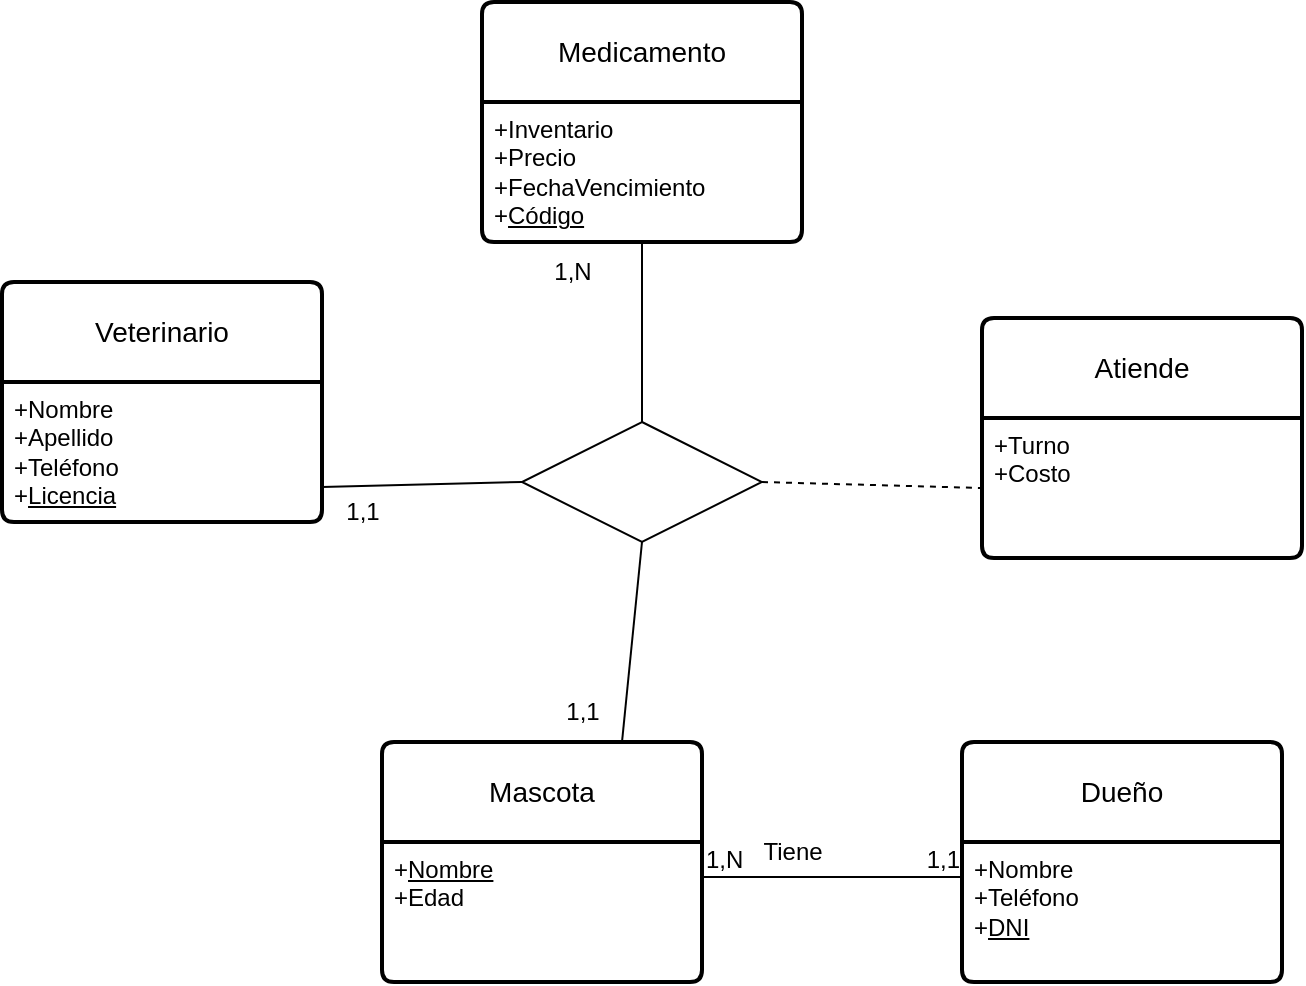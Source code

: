 <mxfile version="24.2.8" type="github">
  <diagram id="R2lEEEUBdFMjLlhIrx00" name="Page-1">
    <mxGraphModel dx="1393" dy="766" grid="1" gridSize="10" guides="1" tooltips="1" connect="1" arrows="1" fold="1" page="1" pageScale="1" pageWidth="850" pageHeight="1100" math="0" shadow="0" extFonts="Permanent Marker^https://fonts.googleapis.com/css?family=Permanent+Marker">
      <root>
        <mxCell id="0" />
        <mxCell id="1" parent="0" />
        <mxCell id="EIh1-bXNQ1MOse5Rku8A-1" value="Veterinario" style="swimlane;childLayout=stackLayout;horizontal=1;startSize=50;horizontalStack=0;rounded=1;fontSize=14;fontStyle=0;strokeWidth=2;resizeParent=0;resizeLast=1;shadow=0;dashed=0;align=center;arcSize=4;whiteSpace=wrap;html=1;" vertex="1" parent="1">
          <mxGeometry x="120" y="220" width="160" height="120" as="geometry" />
        </mxCell>
        <mxCell id="EIh1-bXNQ1MOse5Rku8A-2" value="+Nombre&lt;br&gt;+Apellido&lt;br&gt;+Teléfono&lt;div&gt;+&lt;u&gt;Licencia&lt;/u&gt;&lt;/div&gt;" style="align=left;strokeColor=none;fillColor=none;spacingLeft=4;fontSize=12;verticalAlign=top;resizable=0;rotatable=0;part=1;html=1;" vertex="1" parent="EIh1-bXNQ1MOse5Rku8A-1">
          <mxGeometry y="50" width="160" height="70" as="geometry" />
        </mxCell>
        <mxCell id="EIh1-bXNQ1MOse5Rku8A-3" value="Medicamento" style="swimlane;childLayout=stackLayout;horizontal=1;startSize=50;horizontalStack=0;rounded=1;fontSize=14;fontStyle=0;strokeWidth=2;resizeParent=0;resizeLast=1;shadow=0;dashed=0;align=center;arcSize=4;whiteSpace=wrap;html=1;" vertex="1" parent="1">
          <mxGeometry x="360" y="80" width="160" height="120" as="geometry" />
        </mxCell>
        <mxCell id="EIh1-bXNQ1MOse5Rku8A-4" value="+Inventario&lt;br&gt;+Precio&lt;br&gt;+FechaVencimiento&lt;div&gt;+&lt;u&gt;Código&lt;/u&gt;&lt;/div&gt;" style="align=left;strokeColor=none;fillColor=none;spacingLeft=4;fontSize=12;verticalAlign=top;resizable=0;rotatable=0;part=1;html=1;" vertex="1" parent="EIh1-bXNQ1MOse5Rku8A-3">
          <mxGeometry y="50" width="160" height="70" as="geometry" />
        </mxCell>
        <mxCell id="EIh1-bXNQ1MOse5Rku8A-5" value="Dueño" style="swimlane;childLayout=stackLayout;horizontal=1;startSize=50;horizontalStack=0;rounded=1;fontSize=14;fontStyle=0;strokeWidth=2;resizeParent=0;resizeLast=1;shadow=0;dashed=0;align=center;arcSize=4;whiteSpace=wrap;html=1;" vertex="1" parent="1">
          <mxGeometry x="600" y="450" width="160" height="120" as="geometry" />
        </mxCell>
        <mxCell id="EIh1-bXNQ1MOse5Rku8A-6" value="+Nombre&lt;div&gt;+Teléfono&lt;/div&gt;&lt;div&gt;+&lt;u&gt;DNI&lt;/u&gt;&lt;/div&gt;" style="align=left;strokeColor=none;fillColor=none;spacingLeft=4;fontSize=12;verticalAlign=top;resizable=0;rotatable=0;part=1;html=1;" vertex="1" parent="EIh1-bXNQ1MOse5Rku8A-5">
          <mxGeometry y="50" width="160" height="70" as="geometry" />
        </mxCell>
        <mxCell id="EIh1-bXNQ1MOse5Rku8A-7" value="Mascota" style="swimlane;childLayout=stackLayout;horizontal=1;startSize=50;horizontalStack=0;rounded=1;fontSize=14;fontStyle=0;strokeWidth=2;resizeParent=0;resizeLast=1;shadow=0;dashed=0;align=center;arcSize=4;whiteSpace=wrap;html=1;" vertex="1" parent="1">
          <mxGeometry x="310" y="450" width="160" height="120" as="geometry" />
        </mxCell>
        <mxCell id="EIh1-bXNQ1MOse5Rku8A-8" value="+&lt;u&gt;Nombre&lt;/u&gt;&lt;br&gt;+Edad" style="align=left;strokeColor=none;fillColor=none;spacingLeft=4;fontSize=12;verticalAlign=top;resizable=0;rotatable=0;part=1;html=1;" vertex="1" parent="EIh1-bXNQ1MOse5Rku8A-7">
          <mxGeometry y="50" width="160" height="70" as="geometry" />
        </mxCell>
        <mxCell id="EIh1-bXNQ1MOse5Rku8A-21" style="rounded=0;orthogonalLoop=1;jettySize=auto;html=1;exitX=0.5;exitY=1;exitDx=0;exitDy=0;entryX=0.75;entryY=0;entryDx=0;entryDy=0;endArrow=none;endFill=0;" edge="1" parent="1" source="EIh1-bXNQ1MOse5Rku8A-16" target="EIh1-bXNQ1MOse5Rku8A-7">
          <mxGeometry relative="1" as="geometry" />
        </mxCell>
        <mxCell id="EIh1-bXNQ1MOse5Rku8A-22" style="rounded=0;orthogonalLoop=1;jettySize=auto;html=1;exitX=0;exitY=0.5;exitDx=0;exitDy=0;entryX=1;entryY=0.75;entryDx=0;entryDy=0;endArrow=none;endFill=0;" edge="1" parent="1" source="EIh1-bXNQ1MOse5Rku8A-16" target="EIh1-bXNQ1MOse5Rku8A-2">
          <mxGeometry relative="1" as="geometry" />
        </mxCell>
        <mxCell id="EIh1-bXNQ1MOse5Rku8A-23" style="rounded=0;orthogonalLoop=1;jettySize=auto;html=1;exitX=0.5;exitY=0;exitDx=0;exitDy=0;entryX=0.5;entryY=1;entryDx=0;entryDy=0;endArrow=none;endFill=0;" edge="1" parent="1" source="EIh1-bXNQ1MOse5Rku8A-16" target="EIh1-bXNQ1MOse5Rku8A-4">
          <mxGeometry relative="1" as="geometry" />
        </mxCell>
        <mxCell id="EIh1-bXNQ1MOse5Rku8A-30" style="rounded=0;orthogonalLoop=1;jettySize=auto;html=1;exitX=1;exitY=0.5;exitDx=0;exitDy=0;entryX=0;entryY=0.5;entryDx=0;entryDy=0;dashed=1;endArrow=none;endFill=0;" edge="1" parent="1" source="EIh1-bXNQ1MOse5Rku8A-16" target="EIh1-bXNQ1MOse5Rku8A-29">
          <mxGeometry relative="1" as="geometry" />
        </mxCell>
        <mxCell id="EIh1-bXNQ1MOse5Rku8A-16" value="" style="shape=rhombus;perimeter=rhombusPerimeter;whiteSpace=wrap;html=1;align=center;" vertex="1" parent="1">
          <mxGeometry x="380" y="290" width="120" height="60" as="geometry" />
        </mxCell>
        <mxCell id="EIh1-bXNQ1MOse5Rku8A-17" value="" style="endArrow=none;html=1;rounded=0;exitX=1;exitY=0.25;exitDx=0;exitDy=0;entryX=0;entryY=0.25;entryDx=0;entryDy=0;" edge="1" parent="1" source="EIh1-bXNQ1MOse5Rku8A-8" target="EIh1-bXNQ1MOse5Rku8A-6">
          <mxGeometry relative="1" as="geometry">
            <mxPoint x="490" y="600" as="sourcePoint" />
            <mxPoint x="650" y="600" as="targetPoint" />
          </mxGeometry>
        </mxCell>
        <mxCell id="EIh1-bXNQ1MOse5Rku8A-18" value="1,N" style="resizable=0;html=1;whiteSpace=wrap;align=left;verticalAlign=bottom;" connectable="0" vertex="1" parent="EIh1-bXNQ1MOse5Rku8A-17">
          <mxGeometry x="-1" relative="1" as="geometry" />
        </mxCell>
        <mxCell id="EIh1-bXNQ1MOse5Rku8A-19" value="1,1" style="resizable=0;html=1;whiteSpace=wrap;align=right;verticalAlign=bottom;" connectable="0" vertex="1" parent="EIh1-bXNQ1MOse5Rku8A-17">
          <mxGeometry x="1" relative="1" as="geometry" />
        </mxCell>
        <mxCell id="EIh1-bXNQ1MOse5Rku8A-20" value="Tiene" style="text;html=1;align=center;verticalAlign=middle;resizable=0;points=[];autosize=1;strokeColor=none;fillColor=none;" vertex="1" parent="1">
          <mxGeometry x="490" y="490" width="50" height="30" as="geometry" />
        </mxCell>
        <mxCell id="EIh1-bXNQ1MOse5Rku8A-25" value="1,1" style="text;html=1;align=center;verticalAlign=middle;resizable=0;points=[];autosize=1;strokeColor=none;fillColor=none;" vertex="1" parent="1">
          <mxGeometry x="280" y="320" width="40" height="30" as="geometry" />
        </mxCell>
        <mxCell id="EIh1-bXNQ1MOse5Rku8A-26" value="1,N" style="text;html=1;align=center;verticalAlign=middle;resizable=0;points=[];autosize=1;strokeColor=none;fillColor=none;" vertex="1" parent="1">
          <mxGeometry x="385" y="200" width="40" height="30" as="geometry" />
        </mxCell>
        <mxCell id="EIh1-bXNQ1MOse5Rku8A-27" value="1,1" style="text;html=1;align=center;verticalAlign=middle;resizable=0;points=[];autosize=1;strokeColor=none;fillColor=none;" vertex="1" parent="1">
          <mxGeometry x="390" y="420" width="40" height="30" as="geometry" />
        </mxCell>
        <mxCell id="EIh1-bXNQ1MOse5Rku8A-28" value="Atiende" style="swimlane;childLayout=stackLayout;horizontal=1;startSize=50;horizontalStack=0;rounded=1;fontSize=14;fontStyle=0;strokeWidth=2;resizeParent=0;resizeLast=1;shadow=0;dashed=0;align=center;arcSize=4;whiteSpace=wrap;html=1;" vertex="1" parent="1">
          <mxGeometry x="610" y="238" width="160" height="120" as="geometry" />
        </mxCell>
        <mxCell id="EIh1-bXNQ1MOse5Rku8A-29" value="+Turno&lt;div&gt;+Costo&lt;/div&gt;" style="align=left;strokeColor=none;fillColor=none;spacingLeft=4;fontSize=12;verticalAlign=top;resizable=0;rotatable=0;part=1;html=1;" vertex="1" parent="EIh1-bXNQ1MOse5Rku8A-28">
          <mxGeometry y="50" width="160" height="70" as="geometry" />
        </mxCell>
      </root>
    </mxGraphModel>
  </diagram>
</mxfile>
